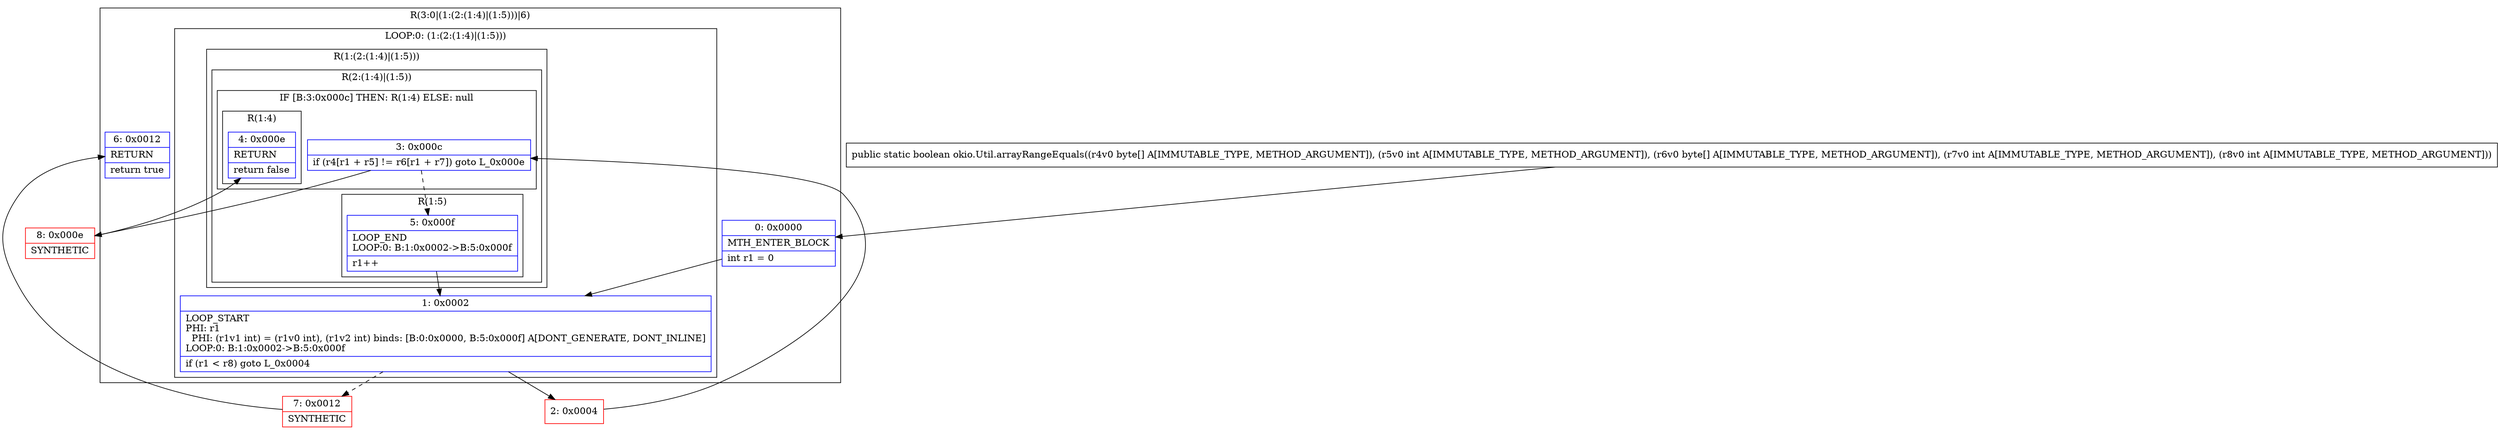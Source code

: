 digraph "CFG forokio.Util.arrayRangeEquals([BI[BII)Z" {
subgraph cluster_Region_983420449 {
label = "R(3:0|(1:(2:(1:4)|(1:5)))|6)";
node [shape=record,color=blue];
Node_0 [shape=record,label="{0\:\ 0x0000|MTH_ENTER_BLOCK\l|int r1 = 0\l}"];
subgraph cluster_LoopRegion_1347015782 {
label = "LOOP:0: (1:(2:(1:4)|(1:5)))";
node [shape=record,color=blue];
Node_1 [shape=record,label="{1\:\ 0x0002|LOOP_START\lPHI: r1 \l  PHI: (r1v1 int) = (r1v0 int), (r1v2 int) binds: [B:0:0x0000, B:5:0x000f] A[DONT_GENERATE, DONT_INLINE]\lLOOP:0: B:1:0x0002\-\>B:5:0x000f\l|if (r1 \< r8) goto L_0x0004\l}"];
subgraph cluster_Region_995287690 {
label = "R(1:(2:(1:4)|(1:5)))";
node [shape=record,color=blue];
subgraph cluster_Region_699735115 {
label = "R(2:(1:4)|(1:5))";
node [shape=record,color=blue];
subgraph cluster_IfRegion_1989704646 {
label = "IF [B:3:0x000c] THEN: R(1:4) ELSE: null";
node [shape=record,color=blue];
Node_3 [shape=record,label="{3\:\ 0x000c|if (r4[r1 + r5] != r6[r1 + r7]) goto L_0x000e\l}"];
subgraph cluster_Region_1077984549 {
label = "R(1:4)";
node [shape=record,color=blue];
Node_4 [shape=record,label="{4\:\ 0x000e|RETURN\l|return false\l}"];
}
}
subgraph cluster_Region_440244918 {
label = "R(1:5)";
node [shape=record,color=blue];
Node_5 [shape=record,label="{5\:\ 0x000f|LOOP_END\lLOOP:0: B:1:0x0002\-\>B:5:0x000f\l|r1++\l}"];
}
}
}
}
Node_6 [shape=record,label="{6\:\ 0x0012|RETURN\l|return true\l}"];
}
Node_2 [shape=record,color=red,label="{2\:\ 0x0004}"];
Node_7 [shape=record,color=red,label="{7\:\ 0x0012|SYNTHETIC\l}"];
Node_8 [shape=record,color=red,label="{8\:\ 0x000e|SYNTHETIC\l}"];
MethodNode[shape=record,label="{public static boolean okio.Util.arrayRangeEquals((r4v0 byte[] A[IMMUTABLE_TYPE, METHOD_ARGUMENT]), (r5v0 int A[IMMUTABLE_TYPE, METHOD_ARGUMENT]), (r6v0 byte[] A[IMMUTABLE_TYPE, METHOD_ARGUMENT]), (r7v0 int A[IMMUTABLE_TYPE, METHOD_ARGUMENT]), (r8v0 int A[IMMUTABLE_TYPE, METHOD_ARGUMENT])) }"];
MethodNode -> Node_0;
Node_0 -> Node_1;
Node_1 -> Node_2;
Node_1 -> Node_7[style=dashed];
Node_3 -> Node_5[style=dashed];
Node_3 -> Node_8;
Node_5 -> Node_1;
Node_2 -> Node_3;
Node_7 -> Node_6;
Node_8 -> Node_4;
}

